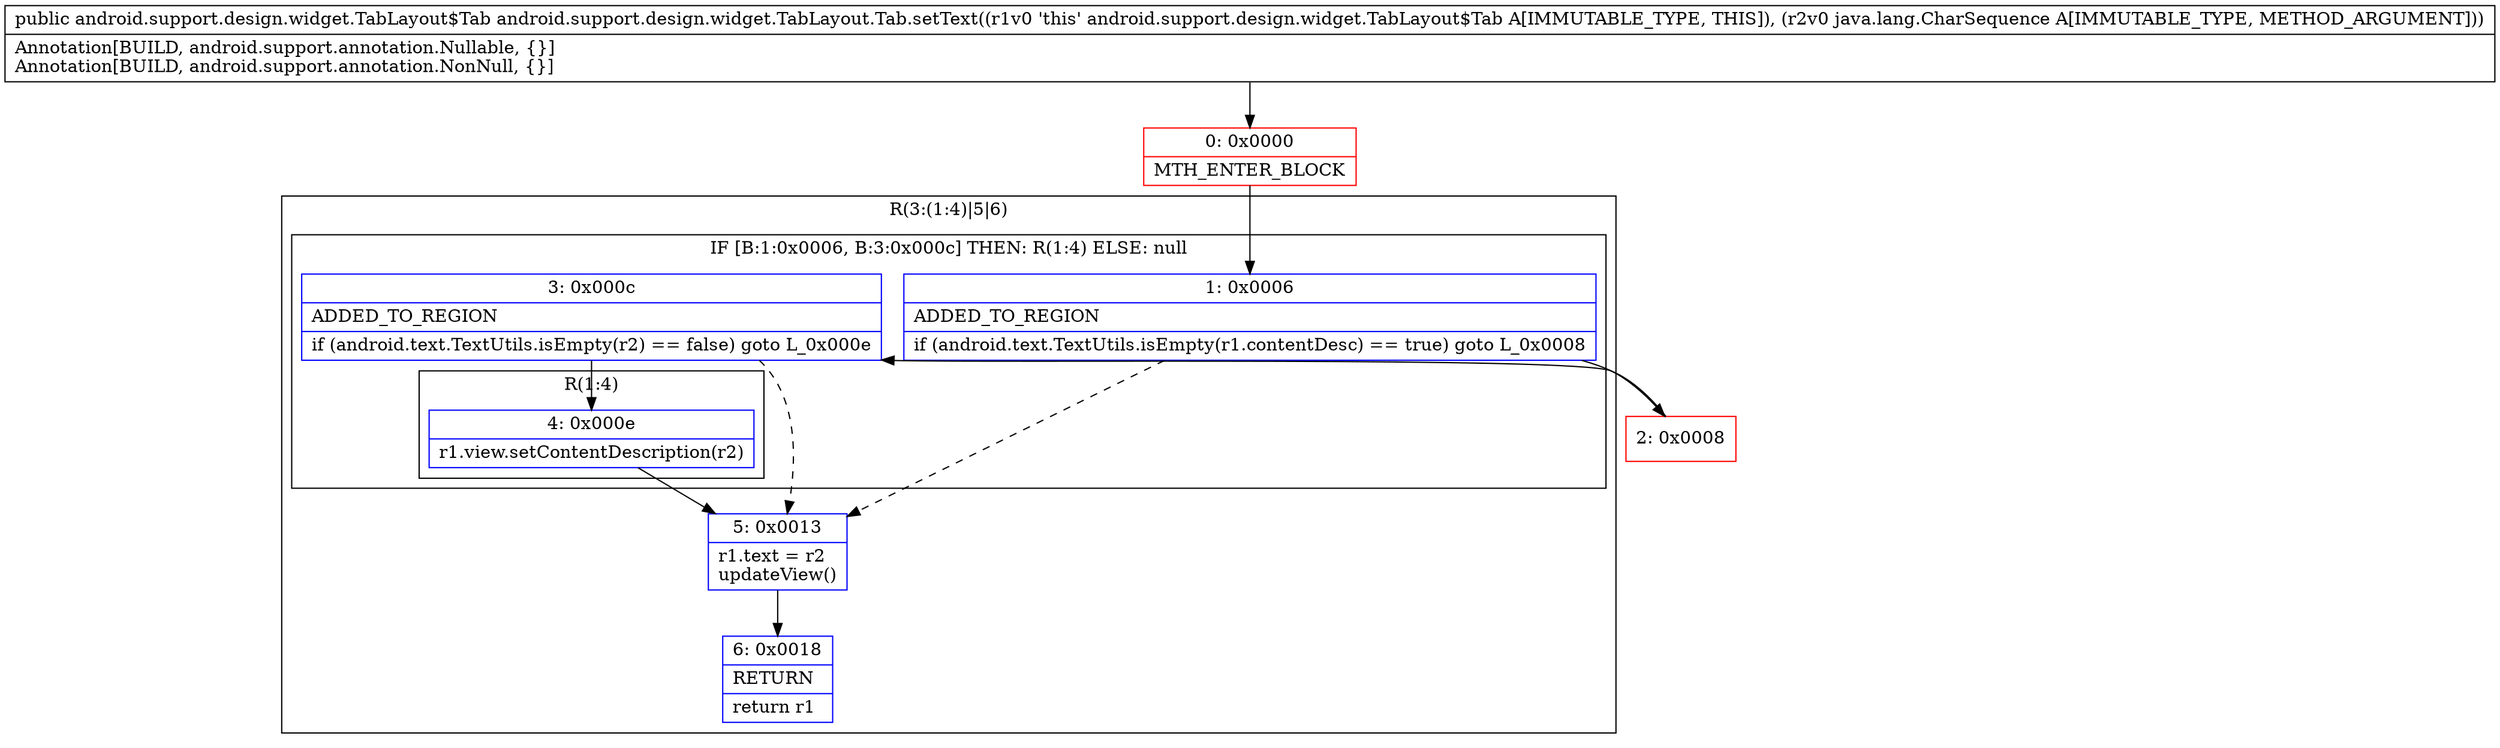 digraph "CFG forandroid.support.design.widget.TabLayout.Tab.setText(Ljava\/lang\/CharSequence;)Landroid\/support\/design\/widget\/TabLayout$Tab;" {
subgraph cluster_Region_171525860 {
label = "R(3:(1:4)|5|6)";
node [shape=record,color=blue];
subgraph cluster_IfRegion_1334779452 {
label = "IF [B:1:0x0006, B:3:0x000c] THEN: R(1:4) ELSE: null";
node [shape=record,color=blue];
Node_1 [shape=record,label="{1\:\ 0x0006|ADDED_TO_REGION\l|if (android.text.TextUtils.isEmpty(r1.contentDesc) == true) goto L_0x0008\l}"];
Node_3 [shape=record,label="{3\:\ 0x000c|ADDED_TO_REGION\l|if (android.text.TextUtils.isEmpty(r2) == false) goto L_0x000e\l}"];
subgraph cluster_Region_634747493 {
label = "R(1:4)";
node [shape=record,color=blue];
Node_4 [shape=record,label="{4\:\ 0x000e|r1.view.setContentDescription(r2)\l}"];
}
}
Node_5 [shape=record,label="{5\:\ 0x0013|r1.text = r2\lupdateView()\l}"];
Node_6 [shape=record,label="{6\:\ 0x0018|RETURN\l|return r1\l}"];
}
Node_0 [shape=record,color=red,label="{0\:\ 0x0000|MTH_ENTER_BLOCK\l}"];
Node_2 [shape=record,color=red,label="{2\:\ 0x0008}"];
MethodNode[shape=record,label="{public android.support.design.widget.TabLayout$Tab android.support.design.widget.TabLayout.Tab.setText((r1v0 'this' android.support.design.widget.TabLayout$Tab A[IMMUTABLE_TYPE, THIS]), (r2v0 java.lang.CharSequence A[IMMUTABLE_TYPE, METHOD_ARGUMENT]))  | Annotation[BUILD, android.support.annotation.Nullable, \{\}]\lAnnotation[BUILD, android.support.annotation.NonNull, \{\}]\l}"];
MethodNode -> Node_0;
Node_1 -> Node_2;
Node_1 -> Node_5[style=dashed];
Node_3 -> Node_4;
Node_3 -> Node_5[style=dashed];
Node_4 -> Node_5;
Node_5 -> Node_6;
Node_0 -> Node_1;
Node_2 -> Node_3;
}

